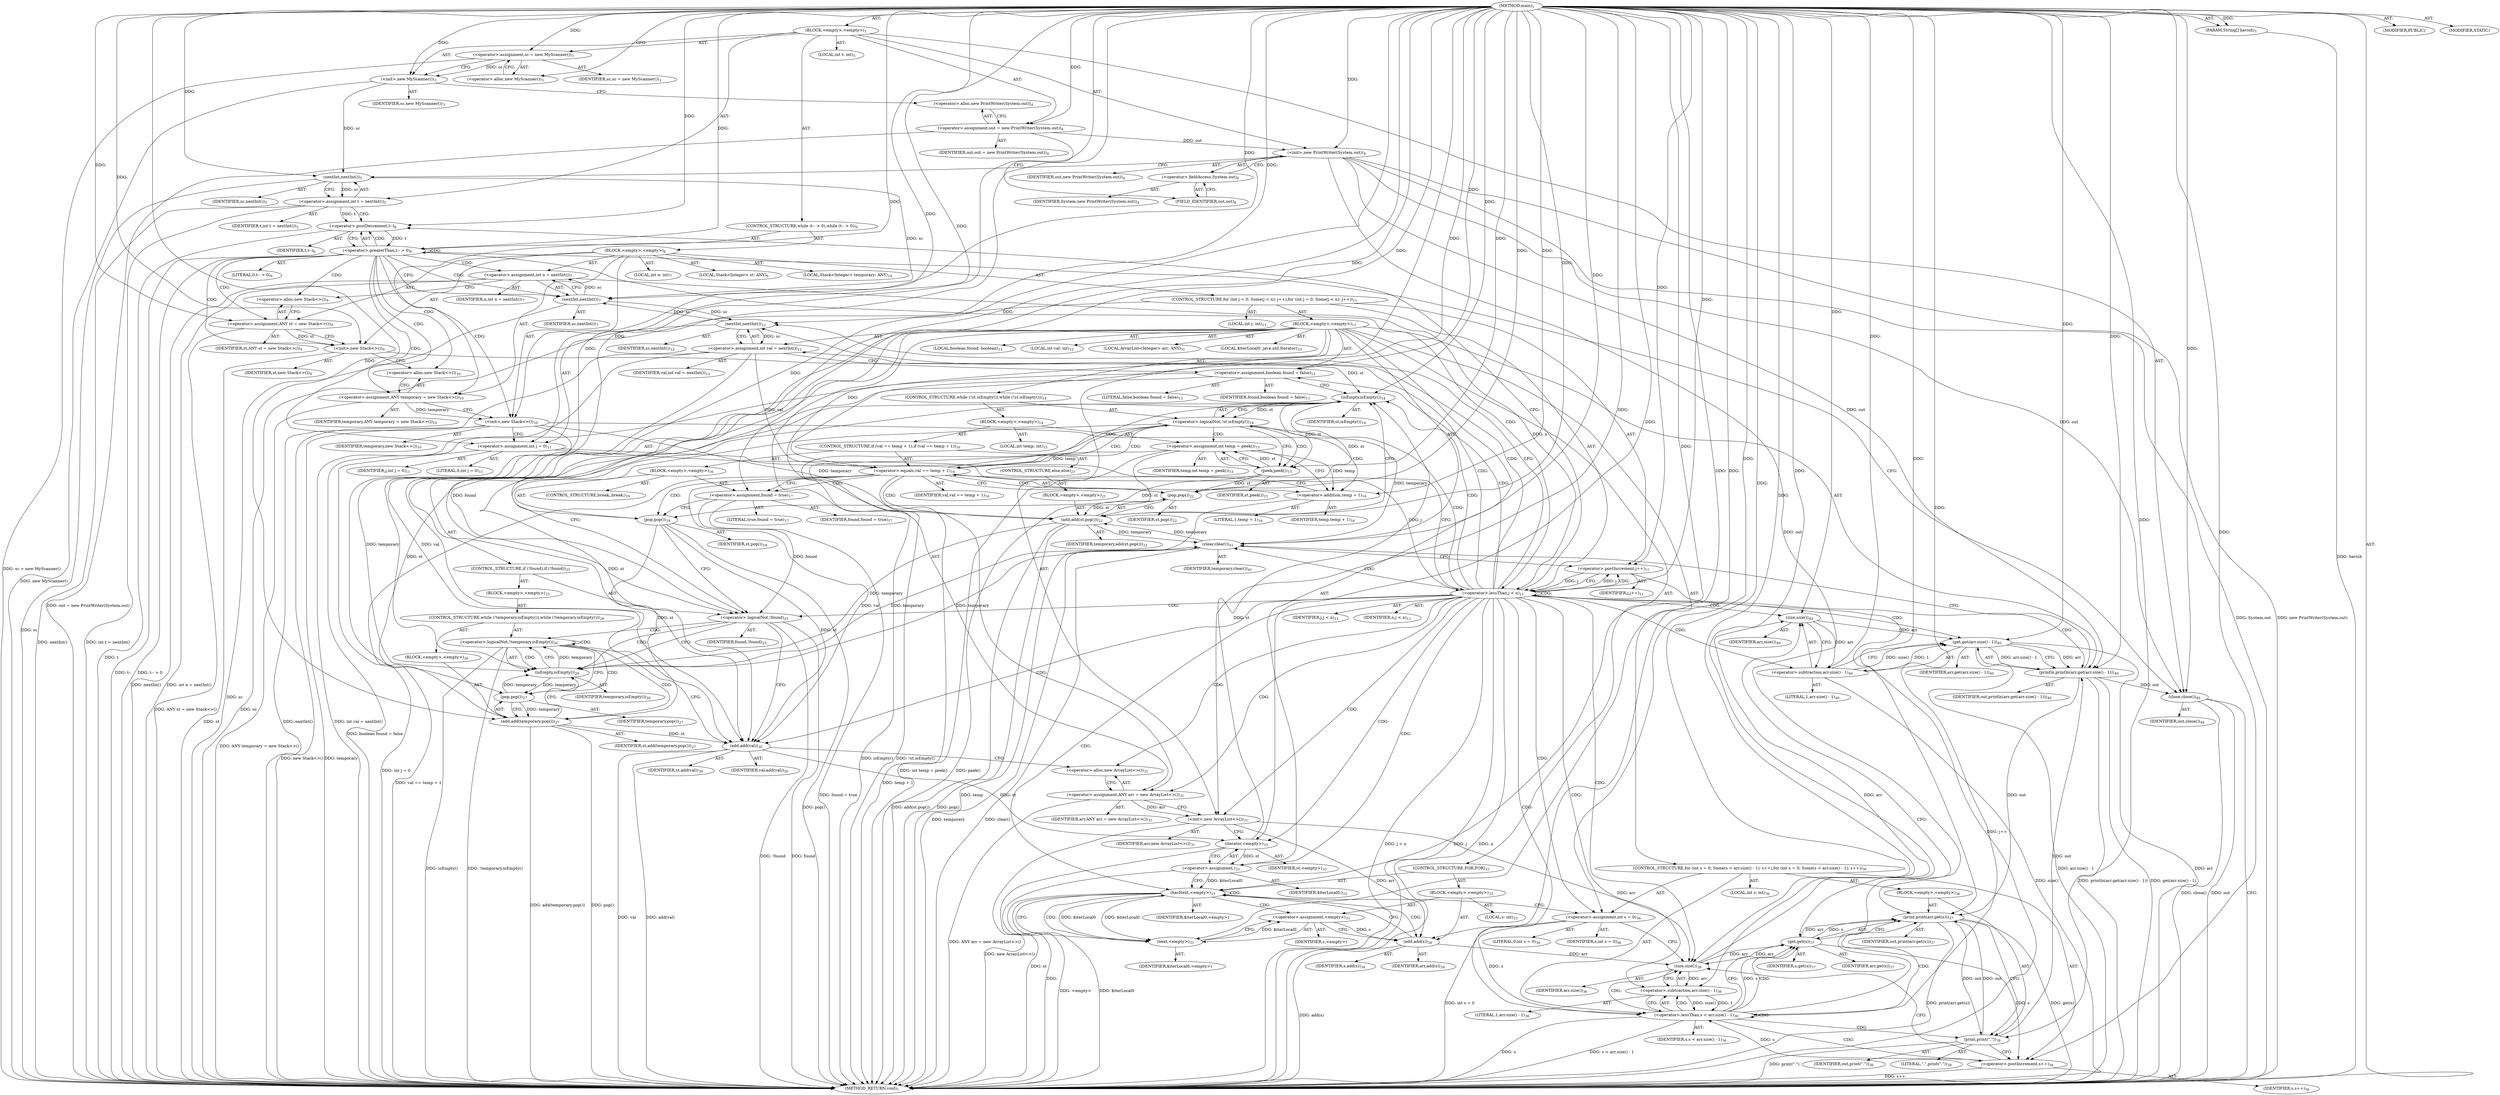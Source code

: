 digraph "main" {  
"23" [label = <(METHOD,main)<SUB>1</SUB>> ]
"24" [label = <(PARAM,String[] havish)<SUB>1</SUB>> ]
"25" [label = <(BLOCK,&lt;empty&gt;,&lt;empty&gt;)<SUB>1</SUB>> ]
"26" [label = <(&lt;operator&gt;.assignment,sc = new MyScanner())<SUB>3</SUB>> ]
"27" [label = <(IDENTIFIER,sc,sc = new MyScanner())<SUB>3</SUB>> ]
"28" [label = <(&lt;operator&gt;.alloc,new MyScanner())<SUB>3</SUB>> ]
"29" [label = <(&lt;init&gt;,new MyScanner())<SUB>3</SUB>> ]
"30" [label = <(IDENTIFIER,sc,new MyScanner())<SUB>3</SUB>> ]
"31" [label = <(&lt;operator&gt;.assignment,out = new PrintWriter(System.out))<SUB>4</SUB>> ]
"32" [label = <(IDENTIFIER,out,out = new PrintWriter(System.out))<SUB>4</SUB>> ]
"33" [label = <(&lt;operator&gt;.alloc,new PrintWriter(System.out))<SUB>4</SUB>> ]
"34" [label = <(&lt;init&gt;,new PrintWriter(System.out))<SUB>4</SUB>> ]
"35" [label = <(IDENTIFIER,out,new PrintWriter(System.out))<SUB>4</SUB>> ]
"36" [label = <(&lt;operator&gt;.fieldAccess,System.out)<SUB>4</SUB>> ]
"37" [label = <(IDENTIFIER,System,new PrintWriter(System.out))<SUB>4</SUB>> ]
"38" [label = <(FIELD_IDENTIFIER,out,out)<SUB>4</SUB>> ]
"39" [label = <(LOCAL,int t: int)<SUB>5</SUB>> ]
"40" [label = <(&lt;operator&gt;.assignment,int t = nextInt())<SUB>5</SUB>> ]
"41" [label = <(IDENTIFIER,t,int t = nextInt())<SUB>5</SUB>> ]
"42" [label = <(nextInt,nextInt())<SUB>5</SUB>> ]
"43" [label = <(IDENTIFIER,sc,nextInt())<SUB>5</SUB>> ]
"44" [label = <(CONTROL_STRUCTURE,while (t-- &gt; 0),while (t-- &gt; 0))<SUB>6</SUB>> ]
"45" [label = <(&lt;operator&gt;.greaterThan,t-- &gt; 0)<SUB>6</SUB>> ]
"46" [label = <(&lt;operator&gt;.postDecrement,t--)<SUB>6</SUB>> ]
"47" [label = <(IDENTIFIER,t,t--)<SUB>6</SUB>> ]
"48" [label = <(LITERAL,0,t-- &gt; 0)<SUB>6</SUB>> ]
"49" [label = <(BLOCK,&lt;empty&gt;,&lt;empty&gt;)<SUB>6</SUB>> ]
"50" [label = <(LOCAL,int n: int)<SUB>7</SUB>> ]
"51" [label = <(&lt;operator&gt;.assignment,int n = nextInt())<SUB>7</SUB>> ]
"52" [label = <(IDENTIFIER,n,int n = nextInt())<SUB>7</SUB>> ]
"53" [label = <(nextInt,nextInt())<SUB>7</SUB>> ]
"54" [label = <(IDENTIFIER,sc,nextInt())<SUB>7</SUB>> ]
"4" [label = <(LOCAL,Stack&lt;Integer&gt; st: ANY)<SUB>9</SUB>> ]
"55" [label = <(&lt;operator&gt;.assignment,ANY st = new Stack&lt;&gt;())<SUB>9</SUB>> ]
"56" [label = <(IDENTIFIER,st,ANY st = new Stack&lt;&gt;())<SUB>9</SUB>> ]
"57" [label = <(&lt;operator&gt;.alloc,new Stack&lt;&gt;())<SUB>9</SUB>> ]
"58" [label = <(&lt;init&gt;,new Stack&lt;&gt;())<SUB>9</SUB>> ]
"3" [label = <(IDENTIFIER,st,new Stack&lt;&gt;())<SUB>9</SUB>> ]
"6" [label = <(LOCAL,Stack&lt;Integer&gt; temporary: ANY)<SUB>10</SUB>> ]
"59" [label = <(&lt;operator&gt;.assignment,ANY temporary = new Stack&lt;&gt;())<SUB>10</SUB>> ]
"60" [label = <(IDENTIFIER,temporary,ANY temporary = new Stack&lt;&gt;())<SUB>10</SUB>> ]
"61" [label = <(&lt;operator&gt;.alloc,new Stack&lt;&gt;())<SUB>10</SUB>> ]
"62" [label = <(&lt;init&gt;,new Stack&lt;&gt;())<SUB>10</SUB>> ]
"5" [label = <(IDENTIFIER,temporary,new Stack&lt;&gt;())<SUB>10</SUB>> ]
"63" [label = <(CONTROL_STRUCTURE,for (int j = 0; Some(j &lt; n); j++),for (int j = 0; Some(j &lt; n); j++))<SUB>11</SUB>> ]
"64" [label = <(LOCAL,int j: int)<SUB>11</SUB>> ]
"65" [label = <(&lt;operator&gt;.assignment,int j = 0)<SUB>11</SUB>> ]
"66" [label = <(IDENTIFIER,j,int j = 0)<SUB>11</SUB>> ]
"67" [label = <(LITERAL,0,int j = 0)<SUB>11</SUB>> ]
"68" [label = <(&lt;operator&gt;.lessThan,j &lt; n)<SUB>11</SUB>> ]
"69" [label = <(IDENTIFIER,j,j &lt; n)<SUB>11</SUB>> ]
"70" [label = <(IDENTIFIER,n,j &lt; n)<SUB>11</SUB>> ]
"71" [label = <(&lt;operator&gt;.postIncrement,j++)<SUB>11</SUB>> ]
"72" [label = <(IDENTIFIER,j,j++)<SUB>11</SUB>> ]
"73" [label = <(BLOCK,&lt;empty&gt;,&lt;empty&gt;)<SUB>11</SUB>> ]
"74" [label = <(LOCAL,int val: int)<SUB>12</SUB>> ]
"75" [label = <(&lt;operator&gt;.assignment,int val = nextInt())<SUB>12</SUB>> ]
"76" [label = <(IDENTIFIER,val,int val = nextInt())<SUB>12</SUB>> ]
"77" [label = <(nextInt,nextInt())<SUB>12</SUB>> ]
"78" [label = <(IDENTIFIER,sc,nextInt())<SUB>12</SUB>> ]
"79" [label = <(LOCAL,boolean found: boolean)<SUB>13</SUB>> ]
"80" [label = <(&lt;operator&gt;.assignment,boolean found = false)<SUB>13</SUB>> ]
"81" [label = <(IDENTIFIER,found,boolean found = false)<SUB>13</SUB>> ]
"82" [label = <(LITERAL,false,boolean found = false)<SUB>13</SUB>> ]
"83" [label = <(CONTROL_STRUCTURE,while (!st.isEmpty()),while (!st.isEmpty()))<SUB>14</SUB>> ]
"84" [label = <(&lt;operator&gt;.logicalNot,!st.isEmpty())<SUB>14</SUB>> ]
"85" [label = <(isEmpty,isEmpty())<SUB>14</SUB>> ]
"86" [label = <(IDENTIFIER,st,isEmpty())<SUB>14</SUB>> ]
"87" [label = <(BLOCK,&lt;empty&gt;,&lt;empty&gt;)<SUB>14</SUB>> ]
"88" [label = <(LOCAL,int temp: int)<SUB>15</SUB>> ]
"89" [label = <(&lt;operator&gt;.assignment,int temp = peek())<SUB>15</SUB>> ]
"90" [label = <(IDENTIFIER,temp,int temp = peek())<SUB>15</SUB>> ]
"91" [label = <(peek,peek())<SUB>15</SUB>> ]
"92" [label = <(IDENTIFIER,st,peek())<SUB>15</SUB>> ]
"93" [label = <(CONTROL_STRUCTURE,if (val == temp + 1),if (val == temp + 1))<SUB>16</SUB>> ]
"94" [label = <(&lt;operator&gt;.equals,val == temp + 1)<SUB>16</SUB>> ]
"95" [label = <(IDENTIFIER,val,val == temp + 1)<SUB>16</SUB>> ]
"96" [label = <(&lt;operator&gt;.addition,temp + 1)<SUB>16</SUB>> ]
"97" [label = <(IDENTIFIER,temp,temp + 1)<SUB>16</SUB>> ]
"98" [label = <(LITERAL,1,temp + 1)<SUB>16</SUB>> ]
"99" [label = <(BLOCK,&lt;empty&gt;,&lt;empty&gt;)<SUB>16</SUB>> ]
"100" [label = <(&lt;operator&gt;.assignment,found = true)<SUB>17</SUB>> ]
"101" [label = <(IDENTIFIER,found,found = true)<SUB>17</SUB>> ]
"102" [label = <(LITERAL,true,found = true)<SUB>17</SUB>> ]
"103" [label = <(pop,pop())<SUB>18</SUB>> ]
"104" [label = <(IDENTIFIER,st,pop())<SUB>18</SUB>> ]
"105" [label = <(CONTROL_STRUCTURE,break;,break;)<SUB>19</SUB>> ]
"106" [label = <(CONTROL_STRUCTURE,else,else)<SUB>21</SUB>> ]
"107" [label = <(BLOCK,&lt;empty&gt;,&lt;empty&gt;)<SUB>21</SUB>> ]
"108" [label = <(add,add(st.pop()))<SUB>22</SUB>> ]
"109" [label = <(IDENTIFIER,temporary,add(st.pop()))<SUB>22</SUB>> ]
"110" [label = <(pop,pop())<SUB>22</SUB>> ]
"111" [label = <(IDENTIFIER,st,pop())<SUB>22</SUB>> ]
"112" [label = <(CONTROL_STRUCTURE,if (!found),if (!found))<SUB>25</SUB>> ]
"113" [label = <(&lt;operator&gt;.logicalNot,!found)<SUB>25</SUB>> ]
"114" [label = <(IDENTIFIER,found,!found)<SUB>25</SUB>> ]
"115" [label = <(BLOCK,&lt;empty&gt;,&lt;empty&gt;)<SUB>25</SUB>> ]
"116" [label = <(CONTROL_STRUCTURE,while (!temporary.isEmpty()),while (!temporary.isEmpty()))<SUB>26</SUB>> ]
"117" [label = <(&lt;operator&gt;.logicalNot,!temporary.isEmpty())<SUB>26</SUB>> ]
"118" [label = <(isEmpty,isEmpty())<SUB>26</SUB>> ]
"119" [label = <(IDENTIFIER,temporary,isEmpty())<SUB>26</SUB>> ]
"120" [label = <(BLOCK,&lt;empty&gt;,&lt;empty&gt;)<SUB>26</SUB>> ]
"121" [label = <(add,add(temporary.pop()))<SUB>27</SUB>> ]
"122" [label = <(IDENTIFIER,st,add(temporary.pop()))<SUB>27</SUB>> ]
"123" [label = <(pop,pop())<SUB>27</SUB>> ]
"124" [label = <(IDENTIFIER,temporary,pop())<SUB>27</SUB>> ]
"125" [label = <(add,add(val))<SUB>30</SUB>> ]
"126" [label = <(IDENTIFIER,st,add(val))<SUB>30</SUB>> ]
"127" [label = <(IDENTIFIER,val,add(val))<SUB>30</SUB>> ]
"8" [label = <(LOCAL,ArrayList&lt;Integer&gt; arr: ANY)<SUB>31</SUB>> ]
"128" [label = <(&lt;operator&gt;.assignment,ANY arr = new ArrayList&lt;&gt;())<SUB>31</SUB>> ]
"129" [label = <(IDENTIFIER,arr,ANY arr = new ArrayList&lt;&gt;())<SUB>31</SUB>> ]
"130" [label = <(&lt;operator&gt;.alloc,new ArrayList&lt;&gt;())<SUB>31</SUB>> ]
"131" [label = <(&lt;init&gt;,new ArrayList&lt;&gt;())<SUB>31</SUB>> ]
"7" [label = <(IDENTIFIER,arr,new ArrayList&lt;&gt;())<SUB>31</SUB>> ]
"132" [label = <(LOCAL,$iterLocal0: java.util.Iterator)<SUB>33</SUB>> ]
"133" [label = <(&lt;operator&gt;.assignment,)<SUB>33</SUB>> ]
"134" [label = <(IDENTIFIER,$iterLocal0,)<SUB>33</SUB>> ]
"135" [label = <(iterator,&lt;empty&gt;)<SUB>33</SUB>> ]
"136" [label = <(IDENTIFIER,st,&lt;empty&gt;)<SUB>33</SUB>> ]
"137" [label = <(CONTROL_STRUCTURE,FOR,FOR)<SUB>33</SUB>> ]
"138" [label = <(hasNext,&lt;empty&gt;)<SUB>33</SUB>> ]
"139" [label = <(IDENTIFIER,$iterLocal0,&lt;empty&gt;)> ]
"140" [label = <(BLOCK,&lt;empty&gt;,&lt;empty&gt;)<SUB>33</SUB>> ]
"141" [label = <(LOCAL,s: int)<SUB>33</SUB>> ]
"142" [label = <(&lt;operator&gt;.assignment,&lt;empty&gt;)<SUB>33</SUB>> ]
"143" [label = <(IDENTIFIER,s,&lt;empty&gt;)> ]
"144" [label = <(next,&lt;empty&gt;)<SUB>33</SUB>> ]
"145" [label = <(IDENTIFIER,$iterLocal0,&lt;empty&gt;)> ]
"146" [label = <(add,add(s))<SUB>34</SUB>> ]
"147" [label = <(IDENTIFIER,arr,add(s))<SUB>34</SUB>> ]
"148" [label = <(IDENTIFIER,s,add(s))<SUB>34</SUB>> ]
"149" [label = <(CONTROL_STRUCTURE,for (int s = 0; Some(s &lt; arr.size() - 1); s++),for (int s = 0; Some(s &lt; arr.size() - 1); s++))<SUB>36</SUB>> ]
"150" [label = <(LOCAL,int s: int)<SUB>36</SUB>> ]
"151" [label = <(&lt;operator&gt;.assignment,int s = 0)<SUB>36</SUB>> ]
"152" [label = <(IDENTIFIER,s,int s = 0)<SUB>36</SUB>> ]
"153" [label = <(LITERAL,0,int s = 0)<SUB>36</SUB>> ]
"154" [label = <(&lt;operator&gt;.lessThan,s &lt; arr.size() - 1)<SUB>36</SUB>> ]
"155" [label = <(IDENTIFIER,s,s &lt; arr.size() - 1)<SUB>36</SUB>> ]
"156" [label = <(&lt;operator&gt;.subtraction,arr.size() - 1)<SUB>36</SUB>> ]
"157" [label = <(size,size())<SUB>36</SUB>> ]
"158" [label = <(IDENTIFIER,arr,size())<SUB>36</SUB>> ]
"159" [label = <(LITERAL,1,arr.size() - 1)<SUB>36</SUB>> ]
"160" [label = <(&lt;operator&gt;.postIncrement,s++)<SUB>36</SUB>> ]
"161" [label = <(IDENTIFIER,s,s++)<SUB>36</SUB>> ]
"162" [label = <(BLOCK,&lt;empty&gt;,&lt;empty&gt;)<SUB>36</SUB>> ]
"163" [label = <(print,print(arr.get(s)))<SUB>37</SUB>> ]
"164" [label = <(IDENTIFIER,out,print(arr.get(s)))<SUB>37</SUB>> ]
"165" [label = <(get,get(s))<SUB>37</SUB>> ]
"166" [label = <(IDENTIFIER,arr,get(s))<SUB>37</SUB>> ]
"167" [label = <(IDENTIFIER,s,get(s))<SUB>37</SUB>> ]
"168" [label = <(print,print(&quot;.&quot;))<SUB>38</SUB>> ]
"169" [label = <(IDENTIFIER,out,print(&quot;.&quot;))<SUB>38</SUB>> ]
"170" [label = <(LITERAL,&quot;.&quot;,print(&quot;.&quot;))<SUB>38</SUB>> ]
"171" [label = <(println,println(arr.get(arr.size() - 1)))<SUB>40</SUB>> ]
"172" [label = <(IDENTIFIER,out,println(arr.get(arr.size() - 1)))<SUB>40</SUB>> ]
"173" [label = <(get,get(arr.size() - 1))<SUB>40</SUB>> ]
"174" [label = <(IDENTIFIER,arr,get(arr.size() - 1))<SUB>40</SUB>> ]
"175" [label = <(&lt;operator&gt;.subtraction,arr.size() - 1)<SUB>40</SUB>> ]
"176" [label = <(size,size())<SUB>40</SUB>> ]
"177" [label = <(IDENTIFIER,arr,size())<SUB>40</SUB>> ]
"178" [label = <(LITERAL,1,arr.size() - 1)<SUB>40</SUB>> ]
"179" [label = <(clear,clear())<SUB>41</SUB>> ]
"180" [label = <(IDENTIFIER,temporary,clear())<SUB>41</SUB>> ]
"181" [label = <(close,close())<SUB>46</SUB>> ]
"182" [label = <(IDENTIFIER,out,close())<SUB>46</SUB>> ]
"183" [label = <(MODIFIER,PUBLIC)> ]
"184" [label = <(MODIFIER,STATIC)> ]
"185" [label = <(METHOD_RETURN,void)<SUB>1</SUB>> ]
  "23" -> "24"  [ label = "AST: "] 
  "23" -> "25"  [ label = "AST: "] 
  "23" -> "183"  [ label = "AST: "] 
  "23" -> "184"  [ label = "AST: "] 
  "23" -> "185"  [ label = "AST: "] 
  "25" -> "26"  [ label = "AST: "] 
  "25" -> "29"  [ label = "AST: "] 
  "25" -> "31"  [ label = "AST: "] 
  "25" -> "34"  [ label = "AST: "] 
  "25" -> "39"  [ label = "AST: "] 
  "25" -> "40"  [ label = "AST: "] 
  "25" -> "44"  [ label = "AST: "] 
  "25" -> "181"  [ label = "AST: "] 
  "26" -> "27"  [ label = "AST: "] 
  "26" -> "28"  [ label = "AST: "] 
  "29" -> "30"  [ label = "AST: "] 
  "31" -> "32"  [ label = "AST: "] 
  "31" -> "33"  [ label = "AST: "] 
  "34" -> "35"  [ label = "AST: "] 
  "34" -> "36"  [ label = "AST: "] 
  "36" -> "37"  [ label = "AST: "] 
  "36" -> "38"  [ label = "AST: "] 
  "40" -> "41"  [ label = "AST: "] 
  "40" -> "42"  [ label = "AST: "] 
  "42" -> "43"  [ label = "AST: "] 
  "44" -> "45"  [ label = "AST: "] 
  "44" -> "49"  [ label = "AST: "] 
  "45" -> "46"  [ label = "AST: "] 
  "45" -> "48"  [ label = "AST: "] 
  "46" -> "47"  [ label = "AST: "] 
  "49" -> "50"  [ label = "AST: "] 
  "49" -> "51"  [ label = "AST: "] 
  "49" -> "4"  [ label = "AST: "] 
  "49" -> "55"  [ label = "AST: "] 
  "49" -> "58"  [ label = "AST: "] 
  "49" -> "6"  [ label = "AST: "] 
  "49" -> "59"  [ label = "AST: "] 
  "49" -> "62"  [ label = "AST: "] 
  "49" -> "63"  [ label = "AST: "] 
  "51" -> "52"  [ label = "AST: "] 
  "51" -> "53"  [ label = "AST: "] 
  "53" -> "54"  [ label = "AST: "] 
  "55" -> "56"  [ label = "AST: "] 
  "55" -> "57"  [ label = "AST: "] 
  "58" -> "3"  [ label = "AST: "] 
  "59" -> "60"  [ label = "AST: "] 
  "59" -> "61"  [ label = "AST: "] 
  "62" -> "5"  [ label = "AST: "] 
  "63" -> "64"  [ label = "AST: "] 
  "63" -> "65"  [ label = "AST: "] 
  "63" -> "68"  [ label = "AST: "] 
  "63" -> "71"  [ label = "AST: "] 
  "63" -> "73"  [ label = "AST: "] 
  "65" -> "66"  [ label = "AST: "] 
  "65" -> "67"  [ label = "AST: "] 
  "68" -> "69"  [ label = "AST: "] 
  "68" -> "70"  [ label = "AST: "] 
  "71" -> "72"  [ label = "AST: "] 
  "73" -> "74"  [ label = "AST: "] 
  "73" -> "75"  [ label = "AST: "] 
  "73" -> "79"  [ label = "AST: "] 
  "73" -> "80"  [ label = "AST: "] 
  "73" -> "83"  [ label = "AST: "] 
  "73" -> "112"  [ label = "AST: "] 
  "73" -> "125"  [ label = "AST: "] 
  "73" -> "8"  [ label = "AST: "] 
  "73" -> "128"  [ label = "AST: "] 
  "73" -> "131"  [ label = "AST: "] 
  "73" -> "132"  [ label = "AST: "] 
  "73" -> "133"  [ label = "AST: "] 
  "73" -> "137"  [ label = "AST: "] 
  "73" -> "149"  [ label = "AST: "] 
  "73" -> "171"  [ label = "AST: "] 
  "73" -> "179"  [ label = "AST: "] 
  "75" -> "76"  [ label = "AST: "] 
  "75" -> "77"  [ label = "AST: "] 
  "77" -> "78"  [ label = "AST: "] 
  "80" -> "81"  [ label = "AST: "] 
  "80" -> "82"  [ label = "AST: "] 
  "83" -> "84"  [ label = "AST: "] 
  "83" -> "87"  [ label = "AST: "] 
  "84" -> "85"  [ label = "AST: "] 
  "85" -> "86"  [ label = "AST: "] 
  "87" -> "88"  [ label = "AST: "] 
  "87" -> "89"  [ label = "AST: "] 
  "87" -> "93"  [ label = "AST: "] 
  "89" -> "90"  [ label = "AST: "] 
  "89" -> "91"  [ label = "AST: "] 
  "91" -> "92"  [ label = "AST: "] 
  "93" -> "94"  [ label = "AST: "] 
  "93" -> "99"  [ label = "AST: "] 
  "93" -> "106"  [ label = "AST: "] 
  "94" -> "95"  [ label = "AST: "] 
  "94" -> "96"  [ label = "AST: "] 
  "96" -> "97"  [ label = "AST: "] 
  "96" -> "98"  [ label = "AST: "] 
  "99" -> "100"  [ label = "AST: "] 
  "99" -> "103"  [ label = "AST: "] 
  "99" -> "105"  [ label = "AST: "] 
  "100" -> "101"  [ label = "AST: "] 
  "100" -> "102"  [ label = "AST: "] 
  "103" -> "104"  [ label = "AST: "] 
  "106" -> "107"  [ label = "AST: "] 
  "107" -> "108"  [ label = "AST: "] 
  "108" -> "109"  [ label = "AST: "] 
  "108" -> "110"  [ label = "AST: "] 
  "110" -> "111"  [ label = "AST: "] 
  "112" -> "113"  [ label = "AST: "] 
  "112" -> "115"  [ label = "AST: "] 
  "113" -> "114"  [ label = "AST: "] 
  "115" -> "116"  [ label = "AST: "] 
  "116" -> "117"  [ label = "AST: "] 
  "116" -> "120"  [ label = "AST: "] 
  "117" -> "118"  [ label = "AST: "] 
  "118" -> "119"  [ label = "AST: "] 
  "120" -> "121"  [ label = "AST: "] 
  "121" -> "122"  [ label = "AST: "] 
  "121" -> "123"  [ label = "AST: "] 
  "123" -> "124"  [ label = "AST: "] 
  "125" -> "126"  [ label = "AST: "] 
  "125" -> "127"  [ label = "AST: "] 
  "128" -> "129"  [ label = "AST: "] 
  "128" -> "130"  [ label = "AST: "] 
  "131" -> "7"  [ label = "AST: "] 
  "133" -> "134"  [ label = "AST: "] 
  "133" -> "135"  [ label = "AST: "] 
  "135" -> "136"  [ label = "AST: "] 
  "137" -> "138"  [ label = "AST: "] 
  "137" -> "140"  [ label = "AST: "] 
  "138" -> "139"  [ label = "AST: "] 
  "140" -> "141"  [ label = "AST: "] 
  "140" -> "142"  [ label = "AST: "] 
  "140" -> "146"  [ label = "AST: "] 
  "142" -> "143"  [ label = "AST: "] 
  "142" -> "144"  [ label = "AST: "] 
  "144" -> "145"  [ label = "AST: "] 
  "146" -> "147"  [ label = "AST: "] 
  "146" -> "148"  [ label = "AST: "] 
  "149" -> "150"  [ label = "AST: "] 
  "149" -> "151"  [ label = "AST: "] 
  "149" -> "154"  [ label = "AST: "] 
  "149" -> "160"  [ label = "AST: "] 
  "149" -> "162"  [ label = "AST: "] 
  "151" -> "152"  [ label = "AST: "] 
  "151" -> "153"  [ label = "AST: "] 
  "154" -> "155"  [ label = "AST: "] 
  "154" -> "156"  [ label = "AST: "] 
  "156" -> "157"  [ label = "AST: "] 
  "156" -> "159"  [ label = "AST: "] 
  "157" -> "158"  [ label = "AST: "] 
  "160" -> "161"  [ label = "AST: "] 
  "162" -> "163"  [ label = "AST: "] 
  "162" -> "168"  [ label = "AST: "] 
  "163" -> "164"  [ label = "AST: "] 
  "163" -> "165"  [ label = "AST: "] 
  "165" -> "166"  [ label = "AST: "] 
  "165" -> "167"  [ label = "AST: "] 
  "168" -> "169"  [ label = "AST: "] 
  "168" -> "170"  [ label = "AST: "] 
  "171" -> "172"  [ label = "AST: "] 
  "171" -> "173"  [ label = "AST: "] 
  "173" -> "174"  [ label = "AST: "] 
  "173" -> "175"  [ label = "AST: "] 
  "175" -> "176"  [ label = "AST: "] 
  "175" -> "178"  [ label = "AST: "] 
  "176" -> "177"  [ label = "AST: "] 
  "179" -> "180"  [ label = "AST: "] 
  "181" -> "182"  [ label = "AST: "] 
  "26" -> "29"  [ label = "CFG: "] 
  "29" -> "33"  [ label = "CFG: "] 
  "31" -> "38"  [ label = "CFG: "] 
  "34" -> "42"  [ label = "CFG: "] 
  "40" -> "46"  [ label = "CFG: "] 
  "181" -> "185"  [ label = "CFG: "] 
  "28" -> "26"  [ label = "CFG: "] 
  "33" -> "31"  [ label = "CFG: "] 
  "36" -> "34"  [ label = "CFG: "] 
  "42" -> "40"  [ label = "CFG: "] 
  "45" -> "53"  [ label = "CFG: "] 
  "45" -> "181"  [ label = "CFG: "] 
  "38" -> "36"  [ label = "CFG: "] 
  "46" -> "45"  [ label = "CFG: "] 
  "51" -> "57"  [ label = "CFG: "] 
  "55" -> "58"  [ label = "CFG: "] 
  "58" -> "61"  [ label = "CFG: "] 
  "59" -> "62"  [ label = "CFG: "] 
  "62" -> "65"  [ label = "CFG: "] 
  "53" -> "51"  [ label = "CFG: "] 
  "57" -> "55"  [ label = "CFG: "] 
  "61" -> "59"  [ label = "CFG: "] 
  "65" -> "68"  [ label = "CFG: "] 
  "68" -> "46"  [ label = "CFG: "] 
  "68" -> "77"  [ label = "CFG: "] 
  "71" -> "68"  [ label = "CFG: "] 
  "75" -> "80"  [ label = "CFG: "] 
  "80" -> "85"  [ label = "CFG: "] 
  "125" -> "130"  [ label = "CFG: "] 
  "128" -> "131"  [ label = "CFG: "] 
  "131" -> "135"  [ label = "CFG: "] 
  "133" -> "138"  [ label = "CFG: "] 
  "171" -> "179"  [ label = "CFG: "] 
  "179" -> "71"  [ label = "CFG: "] 
  "77" -> "75"  [ label = "CFG: "] 
  "84" -> "91"  [ label = "CFG: "] 
  "84" -> "113"  [ label = "CFG: "] 
  "113" -> "118"  [ label = "CFG: "] 
  "113" -> "125"  [ label = "CFG: "] 
  "130" -> "128"  [ label = "CFG: "] 
  "135" -> "133"  [ label = "CFG: "] 
  "138" -> "144"  [ label = "CFG: "] 
  "138" -> "151"  [ label = "CFG: "] 
  "151" -> "157"  [ label = "CFG: "] 
  "154" -> "165"  [ label = "CFG: "] 
  "154" -> "176"  [ label = "CFG: "] 
  "160" -> "157"  [ label = "CFG: "] 
  "173" -> "171"  [ label = "CFG: "] 
  "85" -> "84"  [ label = "CFG: "] 
  "89" -> "96"  [ label = "CFG: "] 
  "142" -> "146"  [ label = "CFG: "] 
  "146" -> "138"  [ label = "CFG: "] 
  "156" -> "154"  [ label = "CFG: "] 
  "163" -> "168"  [ label = "CFG: "] 
  "168" -> "160"  [ label = "CFG: "] 
  "175" -> "173"  [ label = "CFG: "] 
  "91" -> "89"  [ label = "CFG: "] 
  "94" -> "100"  [ label = "CFG: "] 
  "94" -> "110"  [ label = "CFG: "] 
  "117" -> "123"  [ label = "CFG: "] 
  "117" -> "125"  [ label = "CFG: "] 
  "144" -> "142"  [ label = "CFG: "] 
  "157" -> "156"  [ label = "CFG: "] 
  "165" -> "163"  [ label = "CFG: "] 
  "176" -> "175"  [ label = "CFG: "] 
  "96" -> "94"  [ label = "CFG: "] 
  "100" -> "103"  [ label = "CFG: "] 
  "103" -> "113"  [ label = "CFG: "] 
  "118" -> "117"  [ label = "CFG: "] 
  "121" -> "118"  [ label = "CFG: "] 
  "108" -> "85"  [ label = "CFG: "] 
  "123" -> "121"  [ label = "CFG: "] 
  "110" -> "108"  [ label = "CFG: "] 
  "23" -> "28"  [ label = "CFG: "] 
  "24" -> "185"  [ label = "DDG: havish"] 
  "26" -> "185"  [ label = "DDG: sc = new MyScanner()"] 
  "29" -> "185"  [ label = "DDG: new MyScanner()"] 
  "31" -> "185"  [ label = "DDG: out = new PrintWriter(System.out)"] 
  "34" -> "185"  [ label = "DDG: System.out"] 
  "34" -> "185"  [ label = "DDG: new PrintWriter(System.out)"] 
  "42" -> "185"  [ label = "DDG: sc"] 
  "40" -> "185"  [ label = "DDG: nextInt()"] 
  "40" -> "185"  [ label = "DDG: int t = nextInt()"] 
  "46" -> "185"  [ label = "DDG: t"] 
  "45" -> "185"  [ label = "DDG: t--"] 
  "45" -> "185"  [ label = "DDG: t-- &gt; 0"] 
  "181" -> "185"  [ label = "DDG: out"] 
  "181" -> "185"  [ label = "DDG: close()"] 
  "53" -> "185"  [ label = "DDG: sc"] 
  "51" -> "185"  [ label = "DDG: nextInt()"] 
  "51" -> "185"  [ label = "DDG: int n = nextInt()"] 
  "55" -> "185"  [ label = "DDG: ANY st = new Stack&lt;&gt;()"] 
  "58" -> "185"  [ label = "DDG: st"] 
  "59" -> "185"  [ label = "DDG: ANY temporary = new Stack&lt;&gt;()"] 
  "62" -> "185"  [ label = "DDG: temporary"] 
  "62" -> "185"  [ label = "DDG: new Stack&lt;&gt;()"] 
  "65" -> "185"  [ label = "DDG: int j = 0"] 
  "68" -> "185"  [ label = "DDG: j"] 
  "68" -> "185"  [ label = "DDG: n"] 
  "68" -> "185"  [ label = "DDG: j &lt; n"] 
  "77" -> "185"  [ label = "DDG: sc"] 
  "75" -> "185"  [ label = "DDG: nextInt()"] 
  "75" -> "185"  [ label = "DDG: int val = nextInt()"] 
  "80" -> "185"  [ label = "DDG: boolean found = false"] 
  "84" -> "185"  [ label = "DDG: isEmpty()"] 
  "84" -> "185"  [ label = "DDG: !st.isEmpty()"] 
  "89" -> "185"  [ label = "DDG: peek()"] 
  "89" -> "185"  [ label = "DDG: int temp = peek()"] 
  "96" -> "185"  [ label = "DDG: temp"] 
  "94" -> "185"  [ label = "DDG: temp + 1"] 
  "94" -> "185"  [ label = "DDG: val == temp + 1"] 
  "108" -> "185"  [ label = "DDG: pop()"] 
  "108" -> "185"  [ label = "DDG: add(st.pop())"] 
  "100" -> "185"  [ label = "DDG: found = true"] 
  "103" -> "185"  [ label = "DDG: pop()"] 
  "113" -> "185"  [ label = "DDG: found"] 
  "113" -> "185"  [ label = "DDG: !found"] 
  "117" -> "185"  [ label = "DDG: isEmpty()"] 
  "117" -> "185"  [ label = "DDG: !temporary.isEmpty()"] 
  "125" -> "185"  [ label = "DDG: val"] 
  "125" -> "185"  [ label = "DDG: add(val)"] 
  "128" -> "185"  [ label = "DDG: ANY arr = new ArrayList&lt;&gt;()"] 
  "131" -> "185"  [ label = "DDG: new ArrayList&lt;&gt;()"] 
  "135" -> "185"  [ label = "DDG: st"] 
  "133" -> "185"  [ label = "DDG: "] 
  "138" -> "185"  [ label = "DDG: $iterLocal0"] 
  "138" -> "185"  [ label = "DDG: &lt;empty&gt;"] 
  "151" -> "185"  [ label = "DDG: int s = 0"] 
  "154" -> "185"  [ label = "DDG: s"] 
  "154" -> "185"  [ label = "DDG: s &lt; arr.size() - 1"] 
  "173" -> "185"  [ label = "DDG: arr"] 
  "175" -> "185"  [ label = "DDG: size()"] 
  "173" -> "185"  [ label = "DDG: arr.size() - 1"] 
  "171" -> "185"  [ label = "DDG: get(arr.size() - 1)"] 
  "171" -> "185"  [ label = "DDG: println(arr.get(arr.size() - 1))"] 
  "179" -> "185"  [ label = "DDG: temporary"] 
  "179" -> "185"  [ label = "DDG: clear()"] 
  "71" -> "185"  [ label = "DDG: j++"] 
  "163" -> "185"  [ label = "DDG: get(s)"] 
  "163" -> "185"  [ label = "DDG: print(arr.get(s))"] 
  "168" -> "185"  [ label = "DDG: print(&quot;.&quot;)"] 
  "160" -> "185"  [ label = "DDG: s++"] 
  "146" -> "185"  [ label = "DDG: add(s)"] 
  "121" -> "185"  [ label = "DDG: pop()"] 
  "121" -> "185"  [ label = "DDG: add(temporary.pop())"] 
  "23" -> "24"  [ label = "DDG: "] 
  "23" -> "26"  [ label = "DDG: "] 
  "23" -> "31"  [ label = "DDG: "] 
  "42" -> "40"  [ label = "DDG: sc"] 
  "26" -> "29"  [ label = "DDG: sc"] 
  "23" -> "29"  [ label = "DDG: "] 
  "31" -> "34"  [ label = "DDG: out"] 
  "23" -> "34"  [ label = "DDG: "] 
  "34" -> "181"  [ label = "DDG: out"] 
  "171" -> "181"  [ label = "DDG: out"] 
  "23" -> "181"  [ label = "DDG: "] 
  "29" -> "42"  [ label = "DDG: sc"] 
  "23" -> "42"  [ label = "DDG: "] 
  "46" -> "45"  [ label = "DDG: t"] 
  "23" -> "45"  [ label = "DDG: "] 
  "53" -> "51"  [ label = "DDG: sc"] 
  "23" -> "55"  [ label = "DDG: "] 
  "23" -> "59"  [ label = "DDG: "] 
  "40" -> "46"  [ label = "DDG: t"] 
  "23" -> "46"  [ label = "DDG: "] 
  "55" -> "58"  [ label = "DDG: st"] 
  "23" -> "58"  [ label = "DDG: "] 
  "59" -> "62"  [ label = "DDG: temporary"] 
  "23" -> "62"  [ label = "DDG: "] 
  "23" -> "65"  [ label = "DDG: "] 
  "42" -> "53"  [ label = "DDG: sc"] 
  "77" -> "53"  [ label = "DDG: sc"] 
  "23" -> "53"  [ label = "DDG: "] 
  "65" -> "68"  [ label = "DDG: j"] 
  "71" -> "68"  [ label = "DDG: j"] 
  "23" -> "68"  [ label = "DDG: "] 
  "51" -> "68"  [ label = "DDG: n"] 
  "68" -> "71"  [ label = "DDG: j"] 
  "23" -> "71"  [ label = "DDG: "] 
  "77" -> "75"  [ label = "DDG: sc"] 
  "23" -> "80"  [ label = "DDG: "] 
  "23" -> "128"  [ label = "DDG: "] 
  "135" -> "133"  [ label = "DDG: st"] 
  "85" -> "125"  [ label = "DDG: st"] 
  "103" -> "125"  [ label = "DDG: st"] 
  "121" -> "125"  [ label = "DDG: st"] 
  "23" -> "125"  [ label = "DDG: "] 
  "75" -> "125"  [ label = "DDG: val"] 
  "94" -> "125"  [ label = "DDG: val"] 
  "128" -> "131"  [ label = "DDG: arr"] 
  "23" -> "131"  [ label = "DDG: "] 
  "23" -> "151"  [ label = "DDG: "] 
  "34" -> "171"  [ label = "DDG: out"] 
  "168" -> "171"  [ label = "DDG: out"] 
  "23" -> "171"  [ label = "DDG: "] 
  "173" -> "171"  [ label = "DDG: arr"] 
  "173" -> "171"  [ label = "DDG: arr.size() - 1"] 
  "62" -> "179"  [ label = "DDG: temporary"] 
  "108" -> "179"  [ label = "DDG: temporary"] 
  "118" -> "179"  [ label = "DDG: temporary"] 
  "23" -> "179"  [ label = "DDG: "] 
  "53" -> "77"  [ label = "DDG: sc"] 
  "23" -> "77"  [ label = "DDG: "] 
  "85" -> "84"  [ label = "DDG: st"] 
  "91" -> "89"  [ label = "DDG: st"] 
  "80" -> "113"  [ label = "DDG: found"] 
  "100" -> "113"  [ label = "DDG: found"] 
  "23" -> "113"  [ label = "DDG: "] 
  "125" -> "135"  [ label = "DDG: st"] 
  "23" -> "135"  [ label = "DDG: "] 
  "133" -> "138"  [ label = "DDG: $iterLocal0"] 
  "144" -> "138"  [ label = "DDG: $iterLocal0"] 
  "23" -> "138"  [ label = "DDG: "] 
  "144" -> "142"  [ label = "DDG: $iterLocal0"] 
  "151" -> "154"  [ label = "DDG: s"] 
  "160" -> "154"  [ label = "DDG: s"] 
  "23" -> "154"  [ label = "DDG: "] 
  "156" -> "154"  [ label = "DDG: size()"] 
  "156" -> "154"  [ label = "DDG: 1"] 
  "165" -> "160"  [ label = "DDG: s"] 
  "23" -> "160"  [ label = "DDG: "] 
  "176" -> "173"  [ label = "DDG: arr"] 
  "23" -> "173"  [ label = "DDG: "] 
  "175" -> "173"  [ label = "DDG: size()"] 
  "175" -> "173"  [ label = "DDG: 1"] 
  "58" -> "85"  [ label = "DDG: st"] 
  "110" -> "85"  [ label = "DDG: st"] 
  "135" -> "85"  [ label = "DDG: st"] 
  "23" -> "85"  [ label = "DDG: "] 
  "131" -> "146"  [ label = "DDG: arr"] 
  "23" -> "146"  [ label = "DDG: "] 
  "142" -> "146"  [ label = "DDG: s"] 
  "157" -> "156"  [ label = "DDG: arr"] 
  "23" -> "156"  [ label = "DDG: "] 
  "34" -> "163"  [ label = "DDG: out"] 
  "171" -> "163"  [ label = "DDG: out"] 
  "168" -> "163"  [ label = "DDG: out"] 
  "23" -> "163"  [ label = "DDG: "] 
  "165" -> "163"  [ label = "DDG: arr"] 
  "165" -> "163"  [ label = "DDG: s"] 
  "163" -> "168"  [ label = "DDG: out"] 
  "23" -> "168"  [ label = "DDG: "] 
  "176" -> "175"  [ label = "DDG: arr"] 
  "23" -> "175"  [ label = "DDG: "] 
  "85" -> "91"  [ label = "DDG: st"] 
  "23" -> "91"  [ label = "DDG: "] 
  "75" -> "94"  [ label = "DDG: val"] 
  "23" -> "94"  [ label = "DDG: "] 
  "89" -> "94"  [ label = "DDG: temp"] 
  "23" -> "100"  [ label = "DDG: "] 
  "118" -> "117"  [ label = "DDG: temporary"] 
  "138" -> "144"  [ label = "DDG: $iterLocal0"] 
  "23" -> "144"  [ label = "DDG: "] 
  "131" -> "157"  [ label = "DDG: arr"] 
  "165" -> "157"  [ label = "DDG: arr"] 
  "146" -> "157"  [ label = "DDG: arr"] 
  "23" -> "157"  [ label = "DDG: "] 
  "157" -> "165"  [ label = "DDG: arr"] 
  "23" -> "165"  [ label = "DDG: "] 
  "154" -> "165"  [ label = "DDG: s"] 
  "157" -> "176"  [ label = "DDG: arr"] 
  "23" -> "176"  [ label = "DDG: "] 
  "89" -> "96"  [ label = "DDG: temp"] 
  "23" -> "96"  [ label = "DDG: "] 
  "91" -> "103"  [ label = "DDG: st"] 
  "23" -> "103"  [ label = "DDG: "] 
  "62" -> "118"  [ label = "DDG: temporary"] 
  "108" -> "118"  [ label = "DDG: temporary"] 
  "179" -> "118"  [ label = "DDG: temporary"] 
  "123" -> "118"  [ label = "DDG: temporary"] 
  "23" -> "118"  [ label = "DDG: "] 
  "85" -> "121"  [ label = "DDG: st"] 
  "103" -> "121"  [ label = "DDG: st"] 
  "23" -> "121"  [ label = "DDG: "] 
  "123" -> "121"  [ label = "DDG: temporary"] 
  "62" -> "108"  [ label = "DDG: temporary"] 
  "179" -> "108"  [ label = "DDG: temporary"] 
  "23" -> "108"  [ label = "DDG: "] 
  "110" -> "108"  [ label = "DDG: st"] 
  "118" -> "123"  [ label = "DDG: temporary"] 
  "23" -> "123"  [ label = "DDG: "] 
  "91" -> "110"  [ label = "DDG: st"] 
  "23" -> "110"  [ label = "DDG: "] 
  "45" -> "68"  [ label = "CDG: "] 
  "45" -> "51"  [ label = "CDG: "] 
  "45" -> "57"  [ label = "CDG: "] 
  "45" -> "59"  [ label = "CDG: "] 
  "45" -> "58"  [ label = "CDG: "] 
  "45" -> "61"  [ label = "CDG: "] 
  "45" -> "46"  [ label = "CDG: "] 
  "45" -> "45"  [ label = "CDG: "] 
  "45" -> "65"  [ label = "CDG: "] 
  "45" -> "53"  [ label = "CDG: "] 
  "45" -> "55"  [ label = "CDG: "] 
  "45" -> "62"  [ label = "CDG: "] 
  "68" -> "68"  [ label = "CDG: "] 
  "68" -> "77"  [ label = "CDG: "] 
  "68" -> "113"  [ label = "CDG: "] 
  "68" -> "75"  [ label = "CDG: "] 
  "68" -> "154"  [ label = "CDG: "] 
  "68" -> "128"  [ label = "CDG: "] 
  "68" -> "84"  [ label = "CDG: "] 
  "68" -> "131"  [ label = "CDG: "] 
  "68" -> "85"  [ label = "CDG: "] 
  "68" -> "179"  [ label = "CDG: "] 
  "68" -> "151"  [ label = "CDG: "] 
  "68" -> "138"  [ label = "CDG: "] 
  "68" -> "173"  [ label = "CDG: "] 
  "68" -> "80"  [ label = "CDG: "] 
  "68" -> "130"  [ label = "CDG: "] 
  "68" -> "171"  [ label = "CDG: "] 
  "68" -> "157"  [ label = "CDG: "] 
  "68" -> "176"  [ label = "CDG: "] 
  "68" -> "71"  [ label = "CDG: "] 
  "68" -> "135"  [ label = "CDG: "] 
  "68" -> "175"  [ label = "CDG: "] 
  "68" -> "156"  [ label = "CDG: "] 
  "68" -> "125"  [ label = "CDG: "] 
  "68" -> "133"  [ label = "CDG: "] 
  "84" -> "94"  [ label = "CDG: "] 
  "84" -> "96"  [ label = "CDG: "] 
  "84" -> "91"  [ label = "CDG: "] 
  "84" -> "89"  [ label = "CDG: "] 
  "113" -> "118"  [ label = "CDG: "] 
  "113" -> "117"  [ label = "CDG: "] 
  "138" -> "146"  [ label = "CDG: "] 
  "138" -> "144"  [ label = "CDG: "] 
  "138" -> "138"  [ label = "CDG: "] 
  "138" -> "142"  [ label = "CDG: "] 
  "154" -> "154"  [ label = "CDG: "] 
  "154" -> "163"  [ label = "CDG: "] 
  "154" -> "168"  [ label = "CDG: "] 
  "154" -> "160"  [ label = "CDG: "] 
  "154" -> "157"  [ label = "CDG: "] 
  "154" -> "165"  [ label = "CDG: "] 
  "154" -> "156"  [ label = "CDG: "] 
  "94" -> "84"  [ label = "CDG: "] 
  "94" -> "85"  [ label = "CDG: "] 
  "94" -> "103"  [ label = "CDG: "] 
  "94" -> "100"  [ label = "CDG: "] 
  "94" -> "108"  [ label = "CDG: "] 
  "94" -> "110"  [ label = "CDG: "] 
  "117" -> "121"  [ label = "CDG: "] 
  "117" -> "118"  [ label = "CDG: "] 
  "117" -> "123"  [ label = "CDG: "] 
  "117" -> "117"  [ label = "CDG: "] 
}
